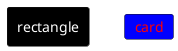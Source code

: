 {
  "sha1": "e5hknjketruzvbierrwwo7pmadu4n84",
  "insertion": {
    "when": "2024-06-01T09:03:04.025Z",
    "url": "http://forum.plantuml.net/7463/cards-and-rectangles-have-the-same-formatting",
    "user": "plantuml@gmail.com"
  }
}
@startuml
skinparam rectangle {
    FontColor #White
    BackgroundColor #Black
}

skinparam card {
    FontColor #red
    BackgroundColor #blue
}

rectangle rectangle
card card
@enduml
